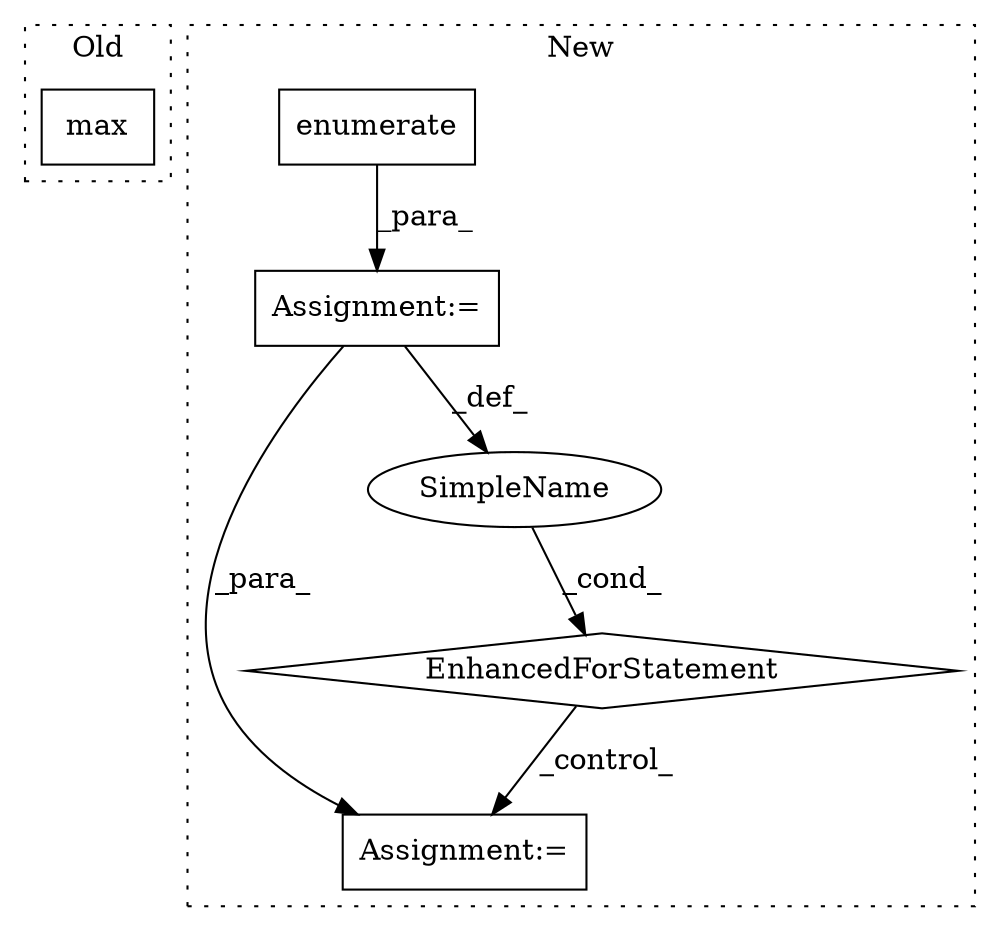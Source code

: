 digraph G {
subgraph cluster0 {
1 [label="max" a="32" s="200,256" l="4,1" shape="box"];
label = "Old";
style="dotted";
}
subgraph cluster1 {
2 [label="enumerate" a="32" s="349,376" l="10,1" shape="box"];
3 [label="Assignment:=" a="7" s="268,377" l="69,2" shape="box"];
4 [label="Assignment:=" a="7" s="431" l="1" shape="box"];
5 [label="EnhancedForStatement" a="70" s="268,377" l="69,2" shape="diamond"];
6 [label="SimpleName" a="42" s="341" l="5" shape="ellipse"];
label = "New";
style="dotted";
}
2 -> 3 [label="_para_"];
3 -> 4 [label="_para_"];
3 -> 6 [label="_def_"];
5 -> 4 [label="_control_"];
6 -> 5 [label="_cond_"];
}